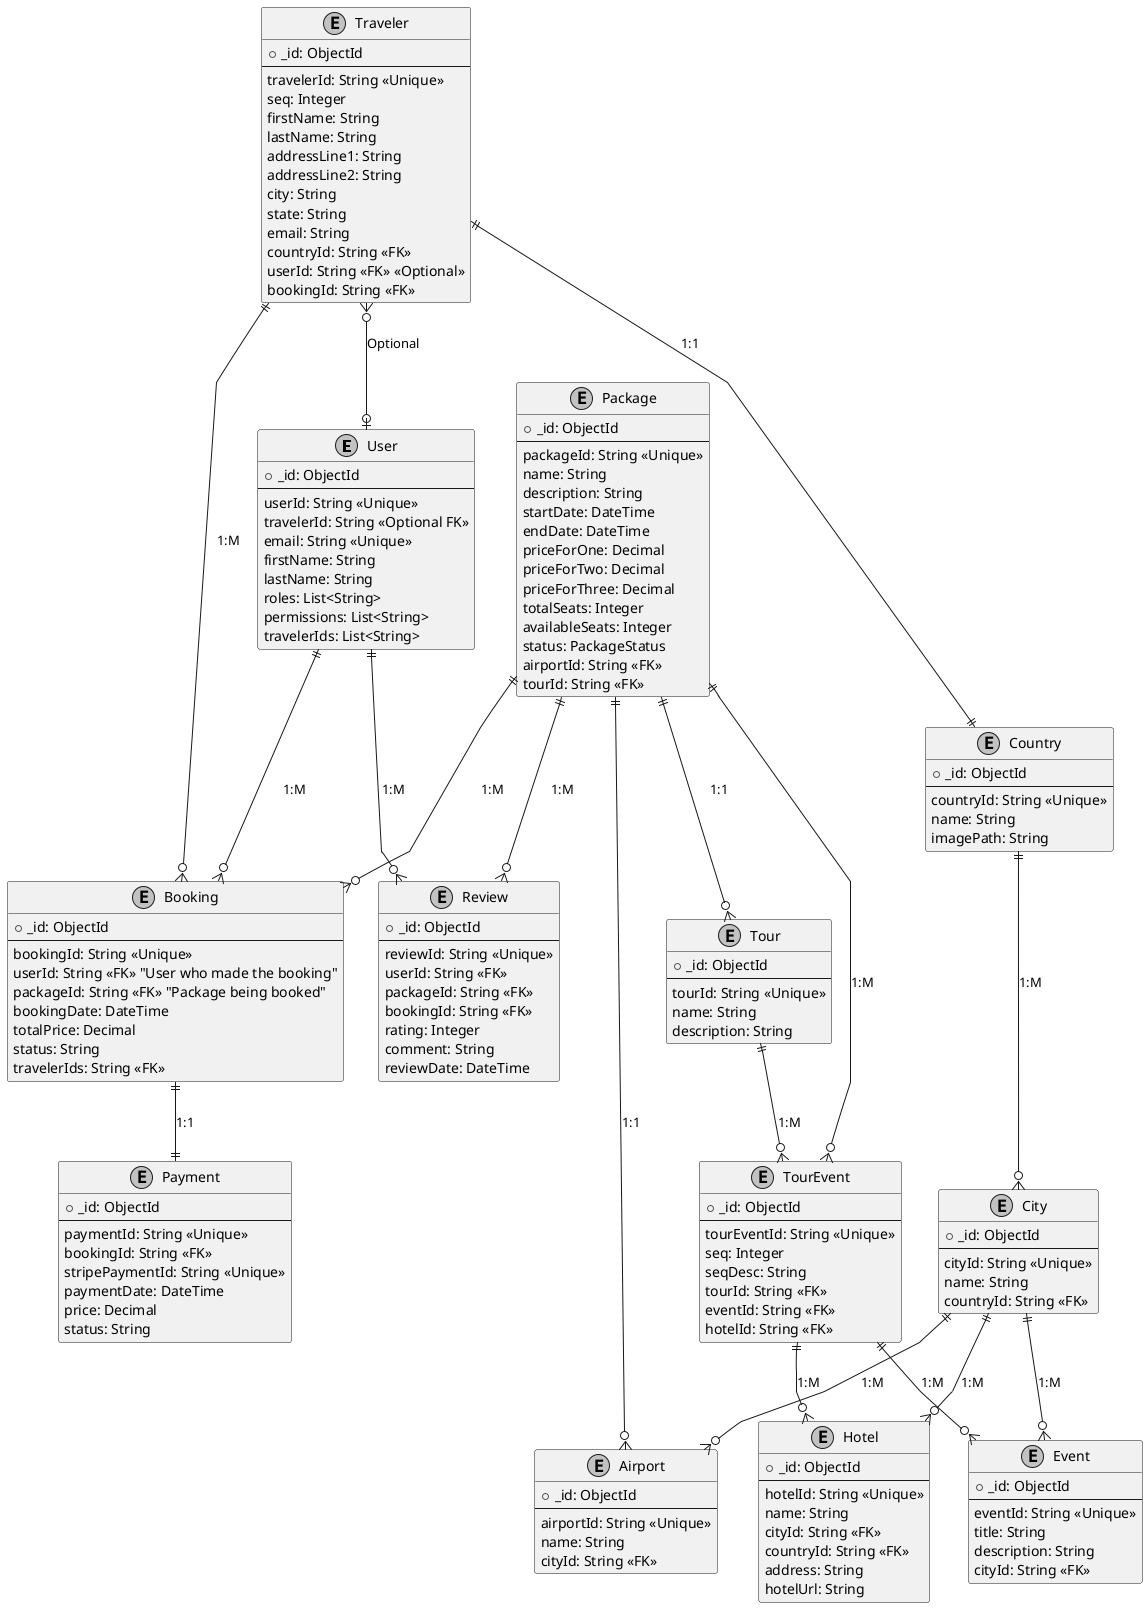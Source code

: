 @startuml
skinparam linetype polyline
skinparam monochrome true
skinparam entity {
    BackgroundColor #DDEEFF
    BorderColor #3366CC
    FontColor Black
}

' Entities
entity "User" as User {
    + _id: ObjectId
    --
      userId: String <<Unique>>
      travelerId: String <<Optional FK>>
      email: String <<Unique>>
      firstName: String
      lastName: String
      roles: List<String>
      permissions: List<String>
      travelerIds: List<String>
}

entity "Traveler" as Traveler {
    + _id: ObjectId
    --
    travelerId: String <<Unique>>
    seq: Integer
    firstName: String
    lastName: String
    addressLine1: String
    addressLine2: String
    city: String
    state: String
    email: String
    countryId: String <<FK>>
    userId: String <<FK>> <<Optional>>
    bookingId: String <<FK>>
}

entity "Tour" as Tour {
    + _id: ObjectId
    --
    tourId: String <<Unique>>
    name: String
    description: String
}

entity "Package" as Package {
    + _id: ObjectId
    --
    packageId: String <<Unique>>
    name: String
    description: String
    startDate: DateTime
    endDate: DateTime
    priceForOne: Decimal
    priceForTwo: Decimal
    priceForThree: Decimal
    totalSeats: Integer
    availableSeats: Integer
    status: PackageStatus
    airportId: String <<FK>>
    tourId: String <<FK>>
}

entity "Booking" as Booking {
    + _id: ObjectId
    --
    bookingId: String <<Unique>>
    userId: String <<FK>> "User who made the booking"
    packageId: String <<FK>> "Package being booked"
    bookingDate: DateTime
    totalPrice: Decimal
    status: String
    travelerIds: String <<FK>>
}

entity "Payment" as Payment {
    + _id: ObjectId
    --
    paymentId: String <<Unique>>
    bookingId: String <<FK>>
    stripePaymentId: String <<Unique>>
    paymentDate: DateTime
    price: Decimal
    status: String
}

entity "Review" as Review {
    + _id: ObjectId
    --
    reviewId: String <<Unique>>
    userId: String <<FK>>
    packageId: String <<FK>>
    bookingId: String <<FK>>
    rating: Integer
    comment: String
    reviewDate: DateTime
}

entity "Hotel" as Hotel {
    + _id: ObjectId
    --
    hotelId: String <<Unique>>
    name: String
    cityId: String <<FK>>
    countryId: String <<FK>>
    address: String
    hotelUrl: String
}

entity "Airport" as Airport {
    + _id: ObjectId
    --
    airportId: String <<Unique>>
    name: String
    cityId: String <<FK>>
}

entity "City" as City {
    + _id: ObjectId
    --
    cityId: String <<Unique>>
    name: String
    countryId: String <<FK>>
}

entity "Country" as Country {
    + _id: ObjectId
    --
    countryId: String <<Unique>>
    name: String
    imagePath: String
}

entity "Event" as Event {
    + _id: ObjectId
    --
    eventId: String <<Unique>>
    title: String
    description: String
    cityId: String <<FK>>
}

entity "TourEvent" as TourEvent {
    + _id: ObjectId
    --
    tourEventId: String <<Unique>>
    seq: Integer
    seqDesc: String
    tourId: String <<FK>>
    eventId: String <<FK>>
    hotelId: String <<FK>>
}

' Relationships
User ||--o{ Booking : "1:M"
User ||--o{ Review : "1:M"
Package ||--o{ Booking : "1:M"
Package ||--o{ Review : "1:M"
Package ||--o{ Tour : "1:1"
Booking ||--|| Payment : "1:1"
City ||--o{ Hotel : "1:M"
City ||--o{ Airport : "1:M"
Country ||--o{ City : "1:M"
City ||--o{ Event : "1:M"
Package ||--o{ Airport : "1:1"
Package ||--o{ TourEvent : "1:M"
TourEvent ||--o{ Event : "1:M"
TourEvent ||--o{ Hotel : "1:M"
Traveler ||--|| Country : "1:1"
Traveler ||--o{ Booking : "1:M"
Traveler }o--o| User : "Optional"
"Tour" ||--o{ "TourEvent" : "1:M"
@enduml
